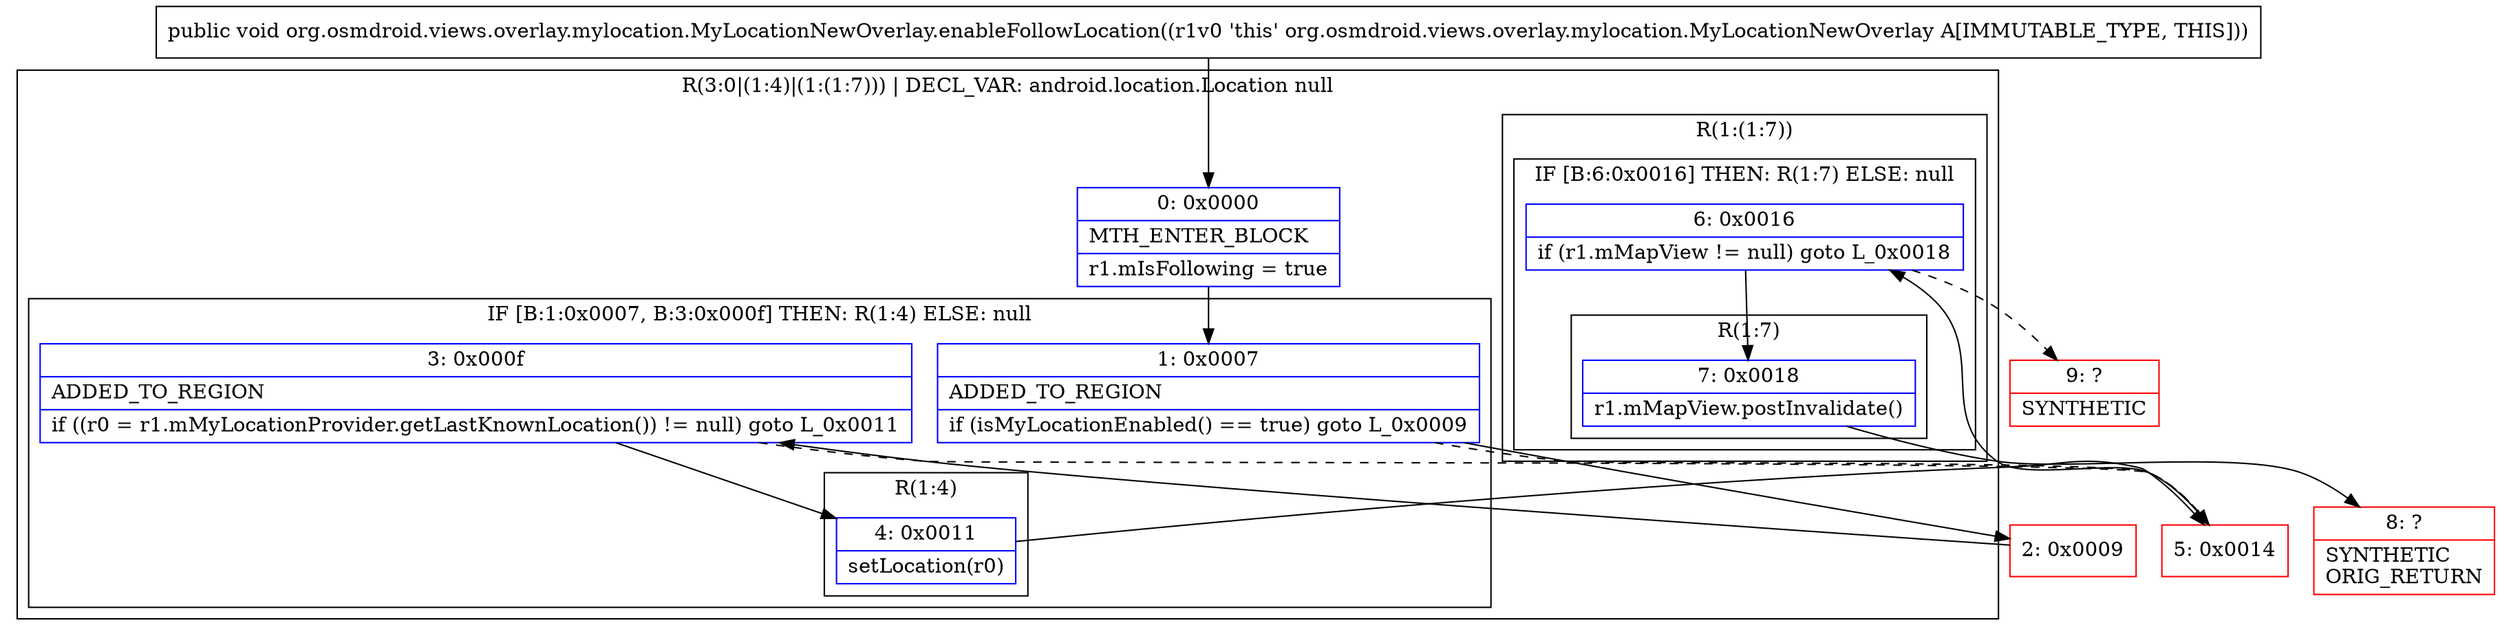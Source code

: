 digraph "CFG fororg.osmdroid.views.overlay.mylocation.MyLocationNewOverlay.enableFollowLocation()V" {
subgraph cluster_Region_1719662157 {
label = "R(3:0|(1:4)|(1:(1:7))) | DECL_VAR: android.location.Location null\l";
node [shape=record,color=blue];
Node_0 [shape=record,label="{0\:\ 0x0000|MTH_ENTER_BLOCK\l|r1.mIsFollowing = true\l}"];
subgraph cluster_IfRegion_270660836 {
label = "IF [B:1:0x0007, B:3:0x000f] THEN: R(1:4) ELSE: null";
node [shape=record,color=blue];
Node_1 [shape=record,label="{1\:\ 0x0007|ADDED_TO_REGION\l|if (isMyLocationEnabled() == true) goto L_0x0009\l}"];
Node_3 [shape=record,label="{3\:\ 0x000f|ADDED_TO_REGION\l|if ((r0 = r1.mMyLocationProvider.getLastKnownLocation()) != null) goto L_0x0011\l}"];
subgraph cluster_Region_1075647173 {
label = "R(1:4)";
node [shape=record,color=blue];
Node_4 [shape=record,label="{4\:\ 0x0011|setLocation(r0)\l}"];
}
}
subgraph cluster_Region_917485653 {
label = "R(1:(1:7))";
node [shape=record,color=blue];
subgraph cluster_IfRegion_796650835 {
label = "IF [B:6:0x0016] THEN: R(1:7) ELSE: null";
node [shape=record,color=blue];
Node_6 [shape=record,label="{6\:\ 0x0016|if (r1.mMapView != null) goto L_0x0018\l}"];
subgraph cluster_Region_820165260 {
label = "R(1:7)";
node [shape=record,color=blue];
Node_7 [shape=record,label="{7\:\ 0x0018|r1.mMapView.postInvalidate()\l}"];
}
}
}
}
Node_2 [shape=record,color=red,label="{2\:\ 0x0009}"];
Node_5 [shape=record,color=red,label="{5\:\ 0x0014}"];
Node_8 [shape=record,color=red,label="{8\:\ ?|SYNTHETIC\lORIG_RETURN\l}"];
Node_9 [shape=record,color=red,label="{9\:\ ?|SYNTHETIC\l}"];
MethodNode[shape=record,label="{public void org.osmdroid.views.overlay.mylocation.MyLocationNewOverlay.enableFollowLocation((r1v0 'this' org.osmdroid.views.overlay.mylocation.MyLocationNewOverlay A[IMMUTABLE_TYPE, THIS])) }"];
MethodNode -> Node_0;
Node_0 -> Node_1;
Node_1 -> Node_2;
Node_1 -> Node_5[style=dashed];
Node_3 -> Node_4;
Node_3 -> Node_5[style=dashed];
Node_4 -> Node_5;
Node_6 -> Node_7;
Node_6 -> Node_9[style=dashed];
Node_7 -> Node_8;
Node_2 -> Node_3;
Node_5 -> Node_6;
}

